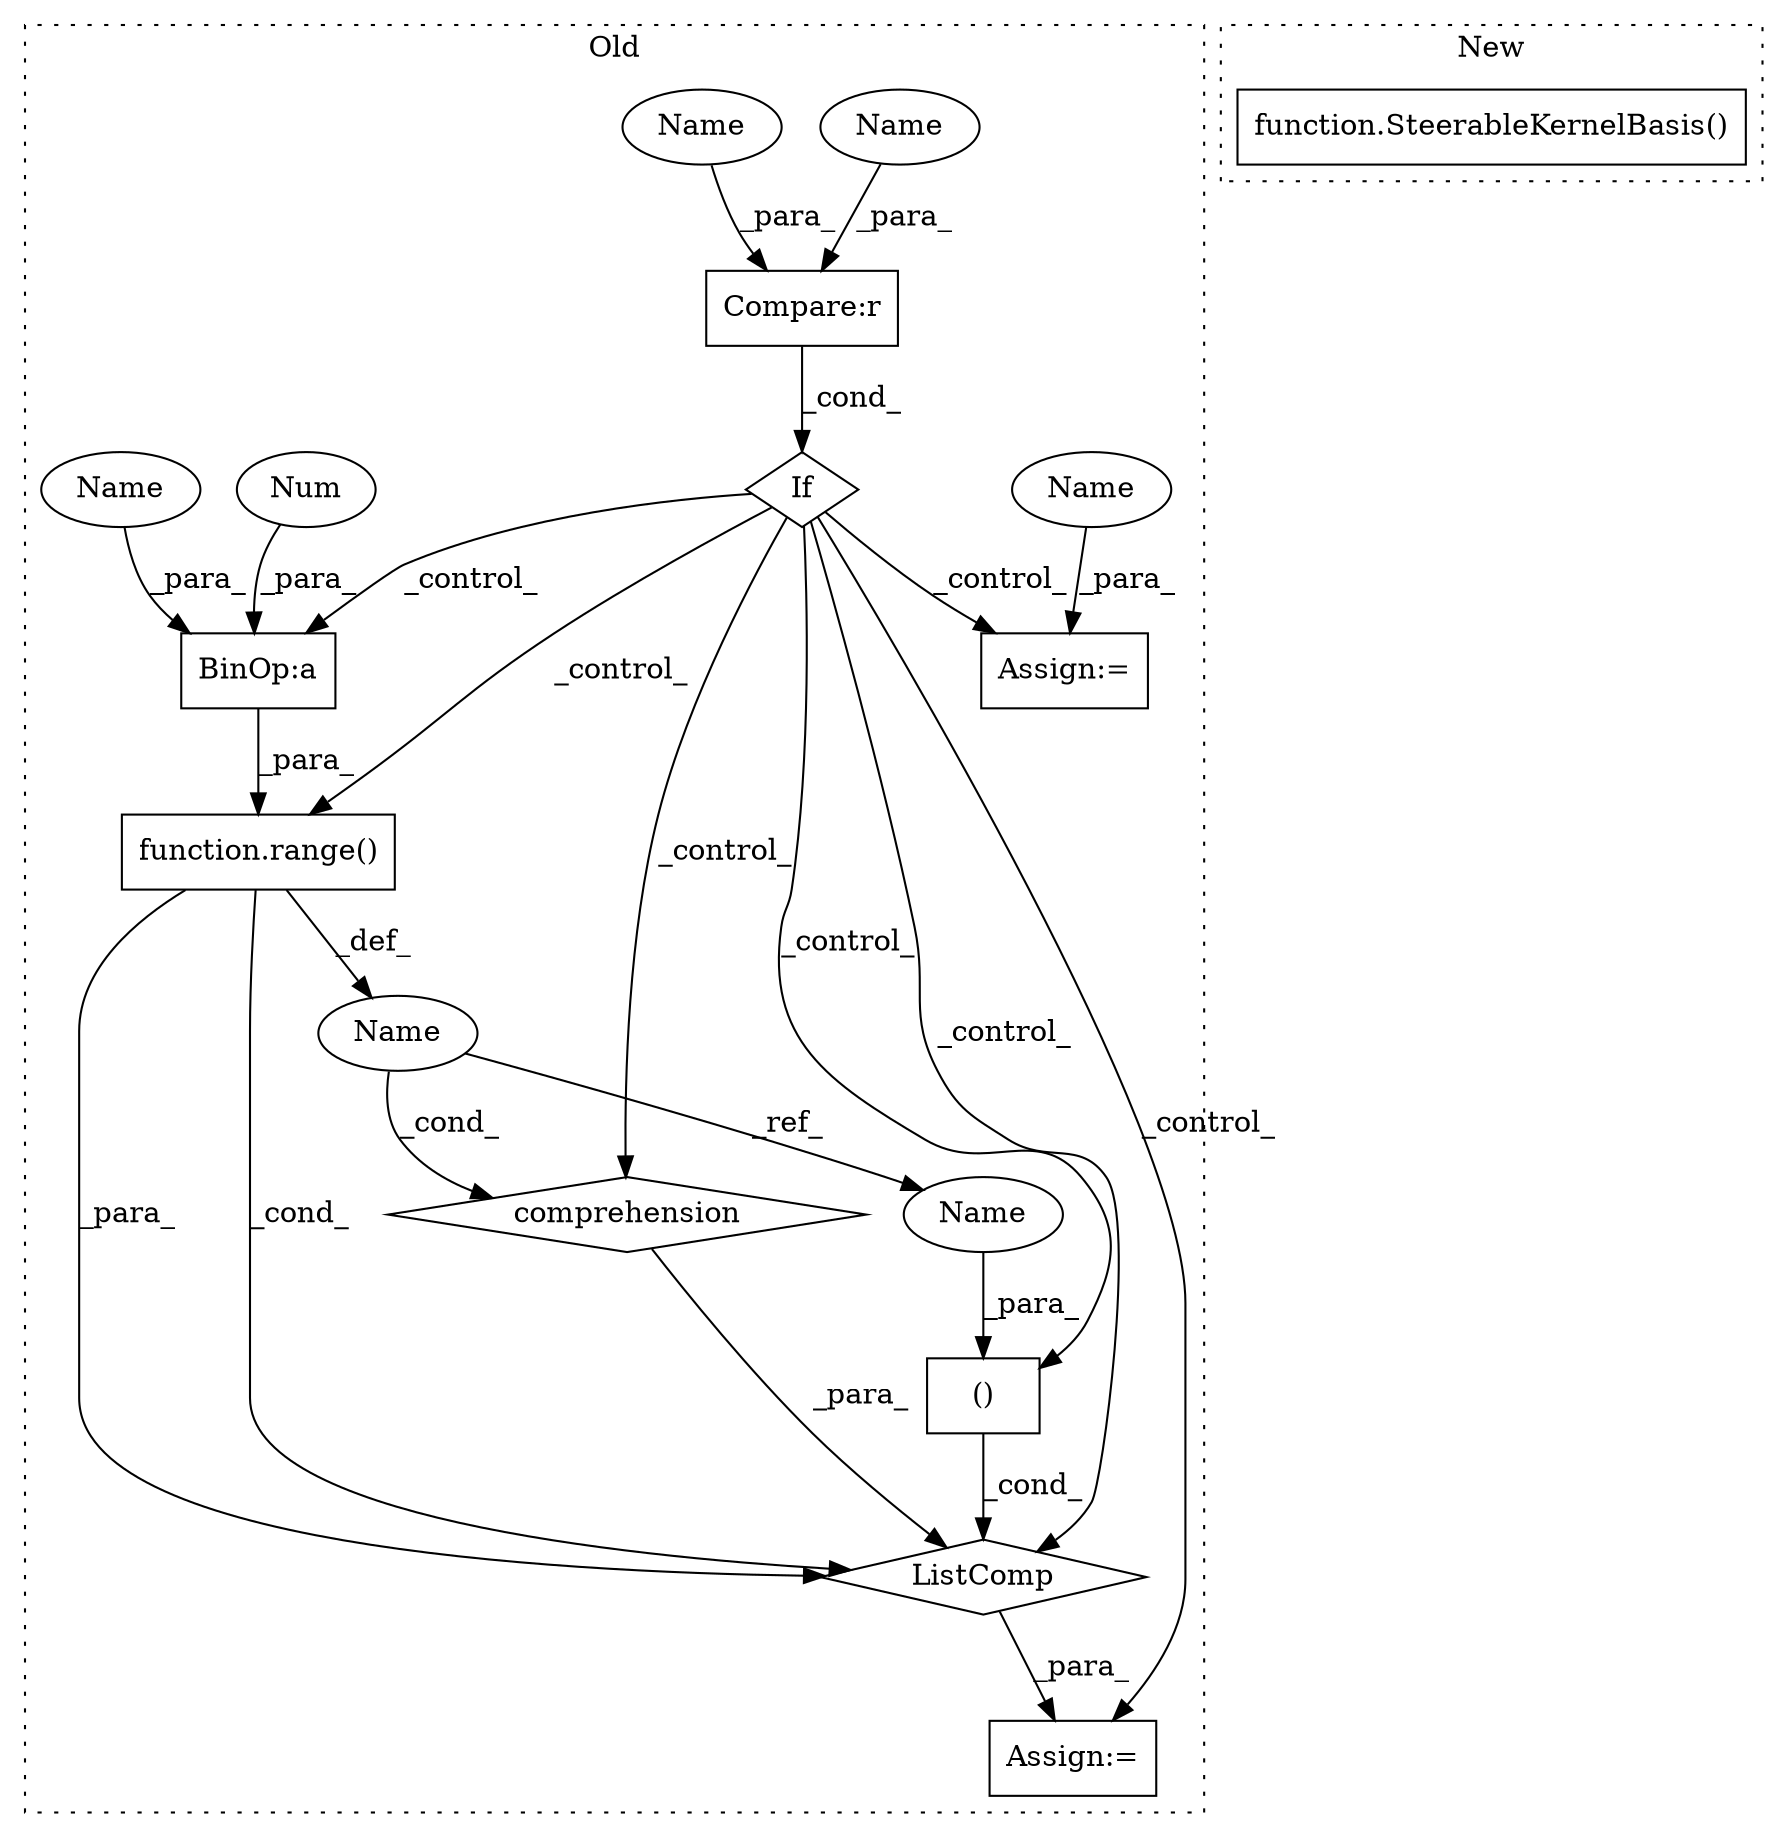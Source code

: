 digraph G {
subgraph cluster0 {
1 [label="If" a="96" s="4641" l="3" shape="diamond"];
3 [label="()" a="54" s="4709" l="3" shape="box"];
4 [label="BinOp:a" a="82" s="4746" l="1" shape="box"];
5 [label="function.range()" a="75" s="4723,4748" l="6,1" shape="box"];
6 [label="Num" a="76" s="4747" l="1" shape="ellipse"];
7 [label="comprehension" a="45" s="4714" l="3" shape="diamond"];
8 [label="Compare:r" a="40" s="4644" l="29" shape="box"];
9 [label="Assign:=" a="68" s="4778" l="3" shape="box"];
10 [label="Name" a="87" s="4718" l="1" shape="ellipse"];
11 [label="ListComp" a="106" s="4706" l="44" shape="diamond"];
12 [label="Assign:=" a="68" s="4692" l="3" shape="box"];
13 [label="Name" a="87" s="4729" l="17" shape="ellipse"];
14 [label="Name" a="87" s="4644" l="17" shape="ellipse"];
15 [label="Name" a="87" s="4711" l="1" shape="ellipse"];
16 [label="Name" a="87" s="4781" l="4" shape="ellipse"];
17 [label="Name" a="87" s="4669" l="4" shape="ellipse"];
label = "Old";
style="dotted";
}
subgraph cluster1 {
2 [label="function.SteerableKernelBasis()" a="75" s="4564,4728" l="30,7" shape="box"];
label = "New";
style="dotted";
}
1 -> 11 [label="_control_"];
1 -> 9 [label="_control_"];
1 -> 3 [label="_control_"];
1 -> 12 [label="_control_"];
1 -> 5 [label="_control_"];
1 -> 4 [label="_control_"];
1 -> 7 [label="_control_"];
3 -> 11 [label="_cond_"];
4 -> 5 [label="_para_"];
5 -> 11 [label="_cond_"];
5 -> 10 [label="_def_"];
5 -> 11 [label="_para_"];
6 -> 4 [label="_para_"];
7 -> 11 [label="_para_"];
8 -> 1 [label="_cond_"];
10 -> 7 [label="_cond_"];
10 -> 15 [label="_ref_"];
11 -> 12 [label="_para_"];
13 -> 4 [label="_para_"];
14 -> 8 [label="_para_"];
15 -> 3 [label="_para_"];
16 -> 9 [label="_para_"];
17 -> 8 [label="_para_"];
}